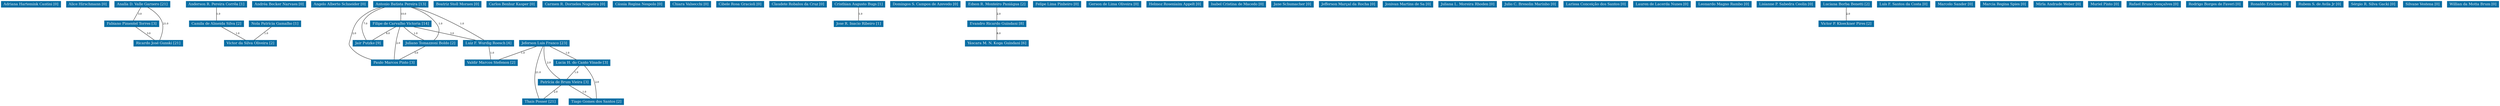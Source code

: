 strict graph grafo2 {
	graph [bb="0,0,7039.5,351",
		id=grafo2,
		overlap=False
	];
	node [fontsize=12,
		label="\N",
		shape=rectangle,
		style=filled
	];
	0	 [URL="membro-7031094369974040.html",
		color="#0A6EA4",
		fontcolor="#FFFFFF",
		height=0.29167,
		label="Adriana Hartemink Cantini [0]",
		pos="81,340.5",
		width=2.25];
	1	 [URL="membro-8786959920026227.html",
		color="#0A6EA4",
		fontcolor="#FFFFFF",
		height=0.29167,
		label="Alice Hirschmann [0]",
		pos="240,340.5",
		width=1.6528];
	2	 [URL="membro-4075727326925108.html",
		color="#0A6EA4",
		fontcolor="#FFFFFF",
		height=0.29167,
		label="Analía D. Valle Garnero [21]",
		pos="396,340.5",
		width=2.1667];
	19	 [URL="membro-3194461270391349.html",
		color="#0A6EA4",
		fontcolor="#FFFFFF",
		height=0.29167,
		label="Fabiano Pimentel Torres [3]",
		pos="365,274.5",
		width=2.0694];
	2 -- 19	 [fontsize=8,
		label=3.0,
		lp="388,307.5",
		pos="391.02,329.9 385.27,317.65 375.86,297.62 370.07,285.3"];
	50	 [URL="membro-2410346128596894.html",
		color="#0A6EA4",
		fontcolor="#FFFFFF",
		height=0.29167,
		label="Ricardo José Gunski [21]",
		pos="441,208.5",
		width=1.9028];
	2 -- 50	 [fontsize=8,
		label=21.0,
		lp="460,274.5",
		pos="411.12,329.7 423.67,319.73 440.62,303.66 448,285 456.78,262.8 449.86,234.24 444.9,219.07"];
	19 -- 50	 [fontsize=8,
		label=3.0,
		lp="413,241.5",
		pos="377.21,263.9 391.31,251.65 414.38,231.62 428.57,219.3"];
	3	 [URL="membro-2869652027513088.html",
		color="#0A6EA4",
		fontcolor="#FFFFFF",
		height=0.29167,
		label="Anderson R. Pereira Corrêa [1]",
		pos="606,340.5",
		width=2.2917];
	8	 [URL="membro-5819114335361707.html",
		color="#0A6EA4",
		fontcolor="#FFFFFF",
		height=0.29167,
		label="Camila de Almeida Silva [2]",
		pos="606,274.5",
		width=2.1111];
	3 -- 8	 [fontsize=8,
		label=1.0,
		lp="611,307.5",
		pos="606,329.9 606,317.65 606,297.62 606,285.3"];
	59	 [URL="membro-5499729844691575.html",
		color="#0A6EA4",
		fontcolor="#FFFFFF",
		height=0.29167,
		label="Victor da Silva Oliveira [2]",
		pos="703,208.5",
		width=2.0278];
	8 -- 59	 [fontsize=8,
		label=1.0,
		lp="666,241.5",
		pos="621.58,263.9 639.69,251.58 669.37,231.38 687.45,219.08"];
	4	 [URL="membro-0043376390965232.html",
		color="#0A6EA4",
		fontcolor="#FFFFFF",
		height=0.29167,
		label="Andréa Becker Narvaes [0]",
		pos="780,340.5",
		width=2.0417];
	5	 [URL="membro-0905235589505578.html",
		color="#0A6EA4",
		fontcolor="#FFFFFF",
		height=0.29167,
		label="Angelo Alberto Schneider [0]",
		pos="951,340.5",
		width=2.1944];
	6	 [URL="membro-2960319577737903.html",
		color="#0A6EA4",
		fontcolor="#FFFFFF",
		height=0.29167,
		label="Antonio Batista Pereira [13]",
		pos="1122,340.5",
		width=2.0694];
	21	 [URL="membro-4895231407900749.html",
		color="#0A6EA4",
		fontcolor="#FFFFFF",
		height=0.29167,
		label="Filipe de Carvalho Victoria [14]",
		pos="1122,274.5",
		width=2.3333];
	6 -- 21	 [fontsize=8,
		label=10.0,
		lp="1129,307.5",
		pos="1122,329.9 1122,317.65 1122,297.62 1122,285.3"];
	25	 [URL="membro-2069437408328707.html",
		color="#0A6EA4",
		fontcolor="#FFFFFF",
		height=0.29167,
		label="Jair Putzke [9]",
		pos="1023,208.5",
		width=1.1806];
	6 -- 25	 [fontsize=8,
		label=7.0,
		lp="1024,274.5",
		pos="1081.8,329.97 1059.1,321.74 1032.6,307.76 1019,285 1006.7,264.33 1013.8,234.65 1019,219.03"];
	32	 [URL="membro-7328532865816639.html",
		color="#0A6EA4",
		fontcolor="#FFFFFF",
		height=0.29167,
		label="Juliano Tomazzoni Boldo [2]",
		pos="1208,208.5",
		width=2.1528];
	6 -- 32	 [fontsize=8,
		label=1.0,
		lp="1234,274.5",
		pos="1150.5,329.85 1171.1,320.82 1198.2,305.95 1215,285 1228.9,267.78 1234.7,258.08 1228,237 1225.9,230.43 1221.7,224.06 1217.7,219.01"];
	41	 [URL="membro-4304180741961721.html",
		color="#0A6EA4",
		fontcolor="#FFFFFF",
		height=0.29167,
		label="Luiz F. Wurdig Roesch [4]",
		pos="1376,208.5",
		width=2.0139];
	6 -- 41	 [fontsize=8,
		label=1.0,
		lp="1296,274.5",
		pos="1158.2,329.93 1173,325.13 1190.1,318.97 1205,312 1265.7,283.62 1332.1,239.21 1361.1,219.06"];
	48	 [URL="membro-6404519694715281.html",
		color="#0A6EA4",
		fontcolor="#FFFFFF",
		height=0.29167,
		label="Paulo Marcos Pinto [3]",
		pos="1102,142.5",
		width=1.75];
	6 -- 48	 [fontsize=8,
		label=2.0,
		lp="984,241.5",
		pos="1070,329.9 1056.6,325.68 1042.7,319.89 1031,312 990.27,284.42 983.7,266.52 971,219 968.59,209.98 965.85,205.78 971,198 986.62,174.42 \
1014.5,160.83 1040.5,153.01"];
	21 -- 25	 [fontsize=8,
		label=6.0,
		lp="1083,241.5",
		pos="1105.2,263.77 1097,258.46 1086.9,251.94 1078,246 1064.5,237.04 1049.3,226.67 1038.3,219.1"];
	21 -- 32	 [fontsize=8,
		label=1.0,
		lp="1176,241.5",
		pos="1135.8,263.9 1151.9,251.58 1178.2,231.38 1194.2,219.08"];
	21 -- 41	 [fontsize=8,
		label=3.0,
		lp="1270,241.5",
		pos="1162.5,263.97 1209.9,251.67 1287.7,231.43 1335.2,219.1"];
	21 -- 48	 [fontsize=8,
		label=2.0,
		lp="1116,208.5",
		pos="1119.6,263.9 1117.2,252.77 1113.5,234.72 1111,219 1107.3,195.75 1104.5,168.31 1103,153.43"];
	32 -- 48	 [fontsize=8,
		label=3.0,
		lp="1167,175.5",
		pos="1191,197.9 1171.2,185.58 1138.8,165.38 1119,153.08"];
	58	 [URL="membro-6868213051236665.html",
		color="#0A6EA4",
		fontcolor="#FFFFFF",
		height=0.29167,
		label="Valdir Marcos Stefenon [2]",
		pos="1381,142.5",
		width=2.0278];
	41 -- 58	 [fontsize=8,
		label=1.0,
		lp="1384,175.5",
		pos="1376.8,197.9 1377.7,185.65 1379.2,165.62 1380.2,153.3"];
	7	 [URL="membro-3469385544914151.html",
		color="#0A6EA4",
		fontcolor="#FFFFFF",
		height=0.29167,
		label="Beatriz Stoll Moraes [0]",
		pos="1280,340.5",
		width=1.8056];
	9	 [URL="membro-3758714218353612.html",
		color="#0A6EA4",
		fontcolor="#FFFFFF",
		height=0.29167,
		label="Carlos Benhur Kasper [0]",
		pos="1433,340.5",
		width=1.9306];
	10	 [URL="membro-7476378319243219.html",
		color="#0A6EA4",
		fontcolor="#FFFFFF",
		height=0.29167,
		label="Carmen R. Dorneles Nogueira [0]",
		pos="1610,340.5",
		width=2.4722];
	11	 [URL="membro-9101858681342985.html",
		color="#0A6EA4",
		fontcolor="#FFFFFF",
		height=0.29167,
		label="Cássia Regina Nespolo [0]",
		pos="1789,340.5",
		width=1.9861];
	12	 [URL="membro-1681384408424641.html",
		color="#0A6EA4",
		fontcolor="#FFFFFF",
		height=0.29167,
		label="Chiara Valsecchi [0]",
		pos="1936,340.5",
		width=1.5833];
	13	 [URL="membro-4807525329153013.html",
		color="#0A6EA4",
		fontcolor="#FFFFFF",
		height=0.29167,
		label="Cibele Rosa Gracioli [0]",
		pos="2077,340.5",
		width=1.8333];
	14	 [URL="membro-3319979476636319.html",
		color="#0A6EA4",
		fontcolor="#FFFFFF",
		height=0.29167,
		label="Claudete Robalos da Cruz [0]",
		pos="2240,340.5",
		width=2.1944];
	15	 [URL="membro-3831988899325479.html",
		color="#0A6EA4",
		fontcolor="#FFFFFF",
		height=0.29167,
		label="Cristhian Augusto Bugs [1]",
		pos="2411,340.5",
		width=2.0417];
	30	 [URL="membro-5627311567399428.html",
		color="#0A6EA4",
		fontcolor="#FFFFFF",
		height=0.29167,
		label="Jose R. Inacio Ribeiro [1]",
		pos="2411,274.5",
		width=1.9167];
	15 -- 30	 [fontsize=8,
		label=1.0,
		lp="2416,307.5",
		pos="2411,329.9 2411,317.65 2411,297.62 2411,285.3"];
	16	 [URL="membro-3246002087220693.html",
		color="#0A6EA4",
		fontcolor="#FFFFFF",
		height=0.29167,
		label="Domingos S. Campos de Azevedo [0]",
		pos="2601,340.5",
		width=2.7361];
	17	 [URL="membro-7079815998550043.html",
		color="#0A6EA4",
		fontcolor="#FFFFFF",
		height=0.29167,
		label="Edson R. Monteiro Paniágua [2]",
		pos="2803,340.5",
		width=2.3611];
	18	 [URL="membro-0392455526575019.html",
		color="#0A6EA4",
		fontcolor="#FFFFFF",
		height=0.29167,
		label="Evandro Ricardo Guindani [8]",
		pos="2803,274.5",
		width=2.2361];
	17 -- 18	 [fontsize=8,
		label=2.0,
		lp="2808,307.5",
		pos="2803,329.9 2803,317.65 2803,297.62 2803,285.3"];
	62	 [URL="membro-4069656994720229.html",
		color="#0A6EA4",
		fontcolor="#FFFFFF",
		height=0.29167,
		label="Yáscara M. N. Koga Guindani [6]",
		pos="2803,208.5",
		width=2.4861];
	18 -- 62	 [fontsize=8,
		label=6.0,
		lp="2808,241.5",
		pos="2803,263.9 2803,251.65 2803,231.62 2803,219.3"];
	20	 [URL="membro-1589874577225604.html",
		color="#0A6EA4",
		fontcolor="#FFFFFF",
		height=0.29167,
		label="Felipe Lima Pinheiro [0]",
		pos="2973,340.5",
		width=1.8472];
	22	 [URL="membro-8063504518653314.html",
		color="#0A6EA4",
		fontcolor="#FFFFFF",
		height=0.29167,
		label="Gerson de Lima Oliveira [0]",
		pos="3133,340.5",
		width=2.0972];
	23	 [URL="membro-5360357766246970.html",
		color="#0A6EA4",
		fontcolor="#FFFFFF",
		height=0.29167,
		label="Helmoz Roseniaim Appelt [0]",
		pos="3306,340.5",
		width=2.2083];
	24	 [URL="membro-0439808520770674.html",
		color="#0A6EA4",
		fontcolor="#FFFFFF",
		height=0.29167,
		label="Isabel Cristina de Macedo [0]",
		pos="3482,340.5",
		width=2.1667];
	26	 [URL="membro-9233988370531951.html",
		color="#0A6EA4",
		fontcolor="#FFFFFF",
		height=0.29167,
		label="Jane Schumacher [0]",
		pos="3636,340.5",
		width=1.6111];
	27	 [URL="membro-1680065573338339.html",
		color="#0A6EA4",
		fontcolor="#FFFFFF",
		height=0.29167,
		label="Jeferson Luis Franco [23]",
		pos="1536,208.5",
		width=1.9167];
	27 -- 58	 [fontsize=8,
		label=1.0,
		lp="1469,175.5",
		pos="1508.5,197.98 1495,192.73 1478.6,186.19 1464,180 1443.5,171.3 1420.4,160.81 1403.8,153.14"];
	38	 [URL="membro-9245604354419040.html",
		color="#0A6EA4",
		fontcolor="#FFFFFF",
		height=0.29167,
		label="Lucia H. do Canto Vinade [3]",
		pos="1643,142.5",
		width=2.2083];
	27 -- 38	 [fontsize=8,
		label=1.0,
		lp="1601,175.5",
		pos="1553.2,197.9 1573.2,185.58 1605.9,165.38 1625.9,153.08"];
	47	 [URL="membro-4784524035053952.html",
		color="#0A6EA4",
		fontcolor="#FFFFFF",
		height=0.29167,
		label="Patrícia de Brum Vieira [3]",
		pos="1589,76.5",
		width=2.0139];
	27 -- 47	 [fontsize=8,
		label=2.0,
		lp="1549,142.5",
		pos="1535.3,197.89 1534.6,182.69 1534.9,154.08 1544,132 1551.4,114.12 1566.5,97.424 1577.2,87.106"];
	56	 [URL="membro-2277857386983441.html",
		color="#0A6EA4",
		fontcolor="#FFFFFF",
		height=0.29167,
		label="Thais Posser [21]",
		pos="1505,10.5",
		width=1.375];
	27 -- 56	 [fontsize=8,
		label=21.0,
		lp="1519,109.5",
		pos="1532.7,197.91 1526.3,176.98 1512.5,128.72 1507,87 1504,63.815 1504.2,36.351 1504.6,21.45"];
	38 -- 47	 [fontsize=8,
		label=1.0,
		lp="1625,109.5",
		pos="1634.3,131.9 1624.3,119.65 1607.9,99.622 1597.8,87.297"];
	57	 [URL="membro-5811514780628956.html",
		color="#0A6EA4",
		fontcolor="#FFFFFF",
		height=0.29167,
		label="Tiago Gomes dos Santos [2]",
		pos="1682,10.5",
		width=2.1111];
	38 -- 57	 [fontsize=8,
		label=2.0,
		lp="1681,76.5",
		pos="1649.4,131.84 1655.6,120.95 1664.9,103.36 1670,87 1677.2,64.169 1680.2,36.103 1681.3,21.119"];
	47 -- 56	 [fontsize=8,
		label=2.0,
		lp="1558,43.5",
		pos="1575.5,65.896 1559.8,53.58 1534.1,33.383 1518.5,21.078"];
	47 -- 57	 [fontsize=8,
		label=1.0,
		lp="1647,43.5",
		pos="1603.9,65.896 1621.3,53.58 1649.8,33.383 1667.1,21.078"];
	28	 [URL="membro-9707343593567031.html",
		color="#0A6EA4",
		fontcolor="#FFFFFF",
		height=0.29167,
		label="Jefferson Marçal da Rocha [0]",
		pos="3792,340.5",
		width=2.2222];
	29	 [URL="membro-9684510949704215.html",
		color="#0A6EA4",
		fontcolor="#FFFFFF",
		height=0.29167,
		label="Jonivan Martins de Sa [0]",
		pos="3959,340.5",
		width=1.9167];
	31	 [URL="membro-7147292140891511.html",
		color="#0A6EA4",
		fontcolor="#FFFFFF",
		height=0.29167,
		label="Juliana L. Moreira Rhoden [0]",
		pos="4127,340.5",
		width=2.2361];
	33	 [URL="membro-7724745358129837.html",
		color="#0A6EA4",
		fontcolor="#FFFFFF",
		height=0.29167,
		label="Julio C. Bresolin Marinho [0]",
		pos="4304,340.5",
		width=2.1667];
	34	 [URL="membro-3992717755933028.html",
		color="#0A6EA4",
		fontcolor="#FFFFFF",
		height=0.29167,
		label="Larissa Conceição dos Santos [0]",
		pos="4487,340.5",
		width=2.4167];
	35	 [URL="membro-4358910526888940.html",
		color="#0A6EA4",
		fontcolor="#FFFFFF",
		height=0.29167,
		label="Lauren de Lacerda Nunes [0]",
		pos="4670,340.5",
		width=2.1667];
	36	 [URL="membro-4569568927785852.html",
		color="#0A6EA4",
		fontcolor="#FFFFFF",
		height=0.29167,
		label="Leonardo Magno Rambo [0]",
		pos="4843,340.5",
		width=2.125];
	37	 [URL="membro-4752000647024265.html",
		color="#0A6EA4",
		fontcolor="#FFFFFF",
		height=0.29167,
		label="Lisianne P. Sabedra Ceolin [0]",
		pos="5019,340.5",
		width=2.25];
	39	 [URL="membro-4218915379129113.html",
		color="#0A6EA4",
		fontcolor="#FFFFFF",
		height=0.29167,
		label="Luciana Borba Benetti [2]",
		pos="5188,340.5",
		width=1.9444];
	60	 [URL="membro-6399818992878421.html",
		color="#0A6EA4",
		fontcolor="#FFFFFF",
		height=0.29167,
		label="Victor P. Kloeckner Pires [2]",
		pos="5188,274.5",
		width=2.1528];
	39 -- 60	 [fontsize=8,
		label=2.0,
		lp="5193,307.5",
		pos="5188,329.9 5188,317.65 5188,297.62 5188,285.3"];
	40	 [URL="membro-0382799433347639.html",
		color="#0A6EA4",
		fontcolor="#FFFFFF",
		height=0.29167,
		label="Luís F. Santos da Costa [0]",
		pos="5349,340.5",
		width=2.0278];
	42	 [URL="membro-0501263145561247.html",
		color="#0A6EA4",
		fontcolor="#FFFFFF",
		height=0.29167,
		label="Marcelo Sander [0]",
		pos="5494,340.5",
		width=1.5];
	43	 [URL="membro-4541292297263996.html",
		color="#0A6EA4",
		fontcolor="#FFFFFF",
		height=0.29167,
		label="Marcia Regina Spies [0]",
		pos="5632,340.5",
		width=1.8194];
	44	 [URL="membro-2256892090251117.html",
		color="#0A6EA4",
		fontcolor="#FFFFFF",
		height=0.29167,
		label="Mirla Andrade Weber [0]",
		pos="5784,340.5",
		width=1.9028];
	45	 [URL="membro-4605424722032113.html",
		color="#0A6EA4",
		fontcolor="#FFFFFF",
		height=0.29167,
		label="Muriel Pinto [0]",
		pos="5917,340.5",
		width=1.2778];
	46	 [URL="membro-4672432445245125.html",
		color="#0A6EA4",
		fontcolor="#FFFFFF",
		height=0.29167,
		label="Nola Patrícia Gamalho [1]",
		pos="771,274.5",
		width=1.9583];
	46 -- 59	 [fontsize=8,
		label=1.0,
		lp="747,241.5",
		pos="760.07,263.9 747.46,251.65 726.82,231.62 714.12,219.3"];
	49	 [URL="membro-2185779366488602.html",
		color="#0A6EA4",
		fontcolor="#FFFFFF",
		height=0.29167,
		label="Rafael Bruno Gonçalves [0]",
		pos="6056,340.5",
		width=2.0833];
	51	 [URL="membro-3479198807486329.html",
		color="#0A6EA4",
		fontcolor="#FFFFFF",
		height=0.29167,
		label="Rodrigo Borges de Faveri [0]",
		pos="6227,340.5",
		width=2.1667];
	52	 [URL="membro-2185079928360774.html",
		color="#0A6EA4",
		fontcolor="#FFFFFF",
		height=0.29167,
		label="Ronaldo Erichsen [0]",
		pos="6382,340.5",
		width=1.6389];
	53	 [URL="membro-3746812185320554.html",
		color="#0A6EA4",
		fontcolor="#FFFFFF",
		height=0.29167,
		label="Rubem S. de Avila Jr [0]",
		pos="6527,340.5",
		width=1.875];
	54	 [URL="membro-1512714676917940.html",
		color="#0A6EA4",
		fontcolor="#FFFFFF",
		height=0.29167,
		label="Sérgio R. Silva Gacki [0]",
		pos="6681,340.5",
		width=1.9028];
	55	 [URL="membro-7239967672848394.html",
		color="#0A6EA4",
		fontcolor="#FFFFFF",
		height=0.29167,
		label="Silvane Vestena [0]",
		pos="6823,340.5",
		width=1.5278];
	61	 [URL="membro-4714952763042497.html",
		color="#0A6EA4",
		fontcolor="#FFFFFF",
		height=0.29167,
		label="Willian da Motta Brum [0]",
		pos="6968,340.5",
		width=1.9861];
}
